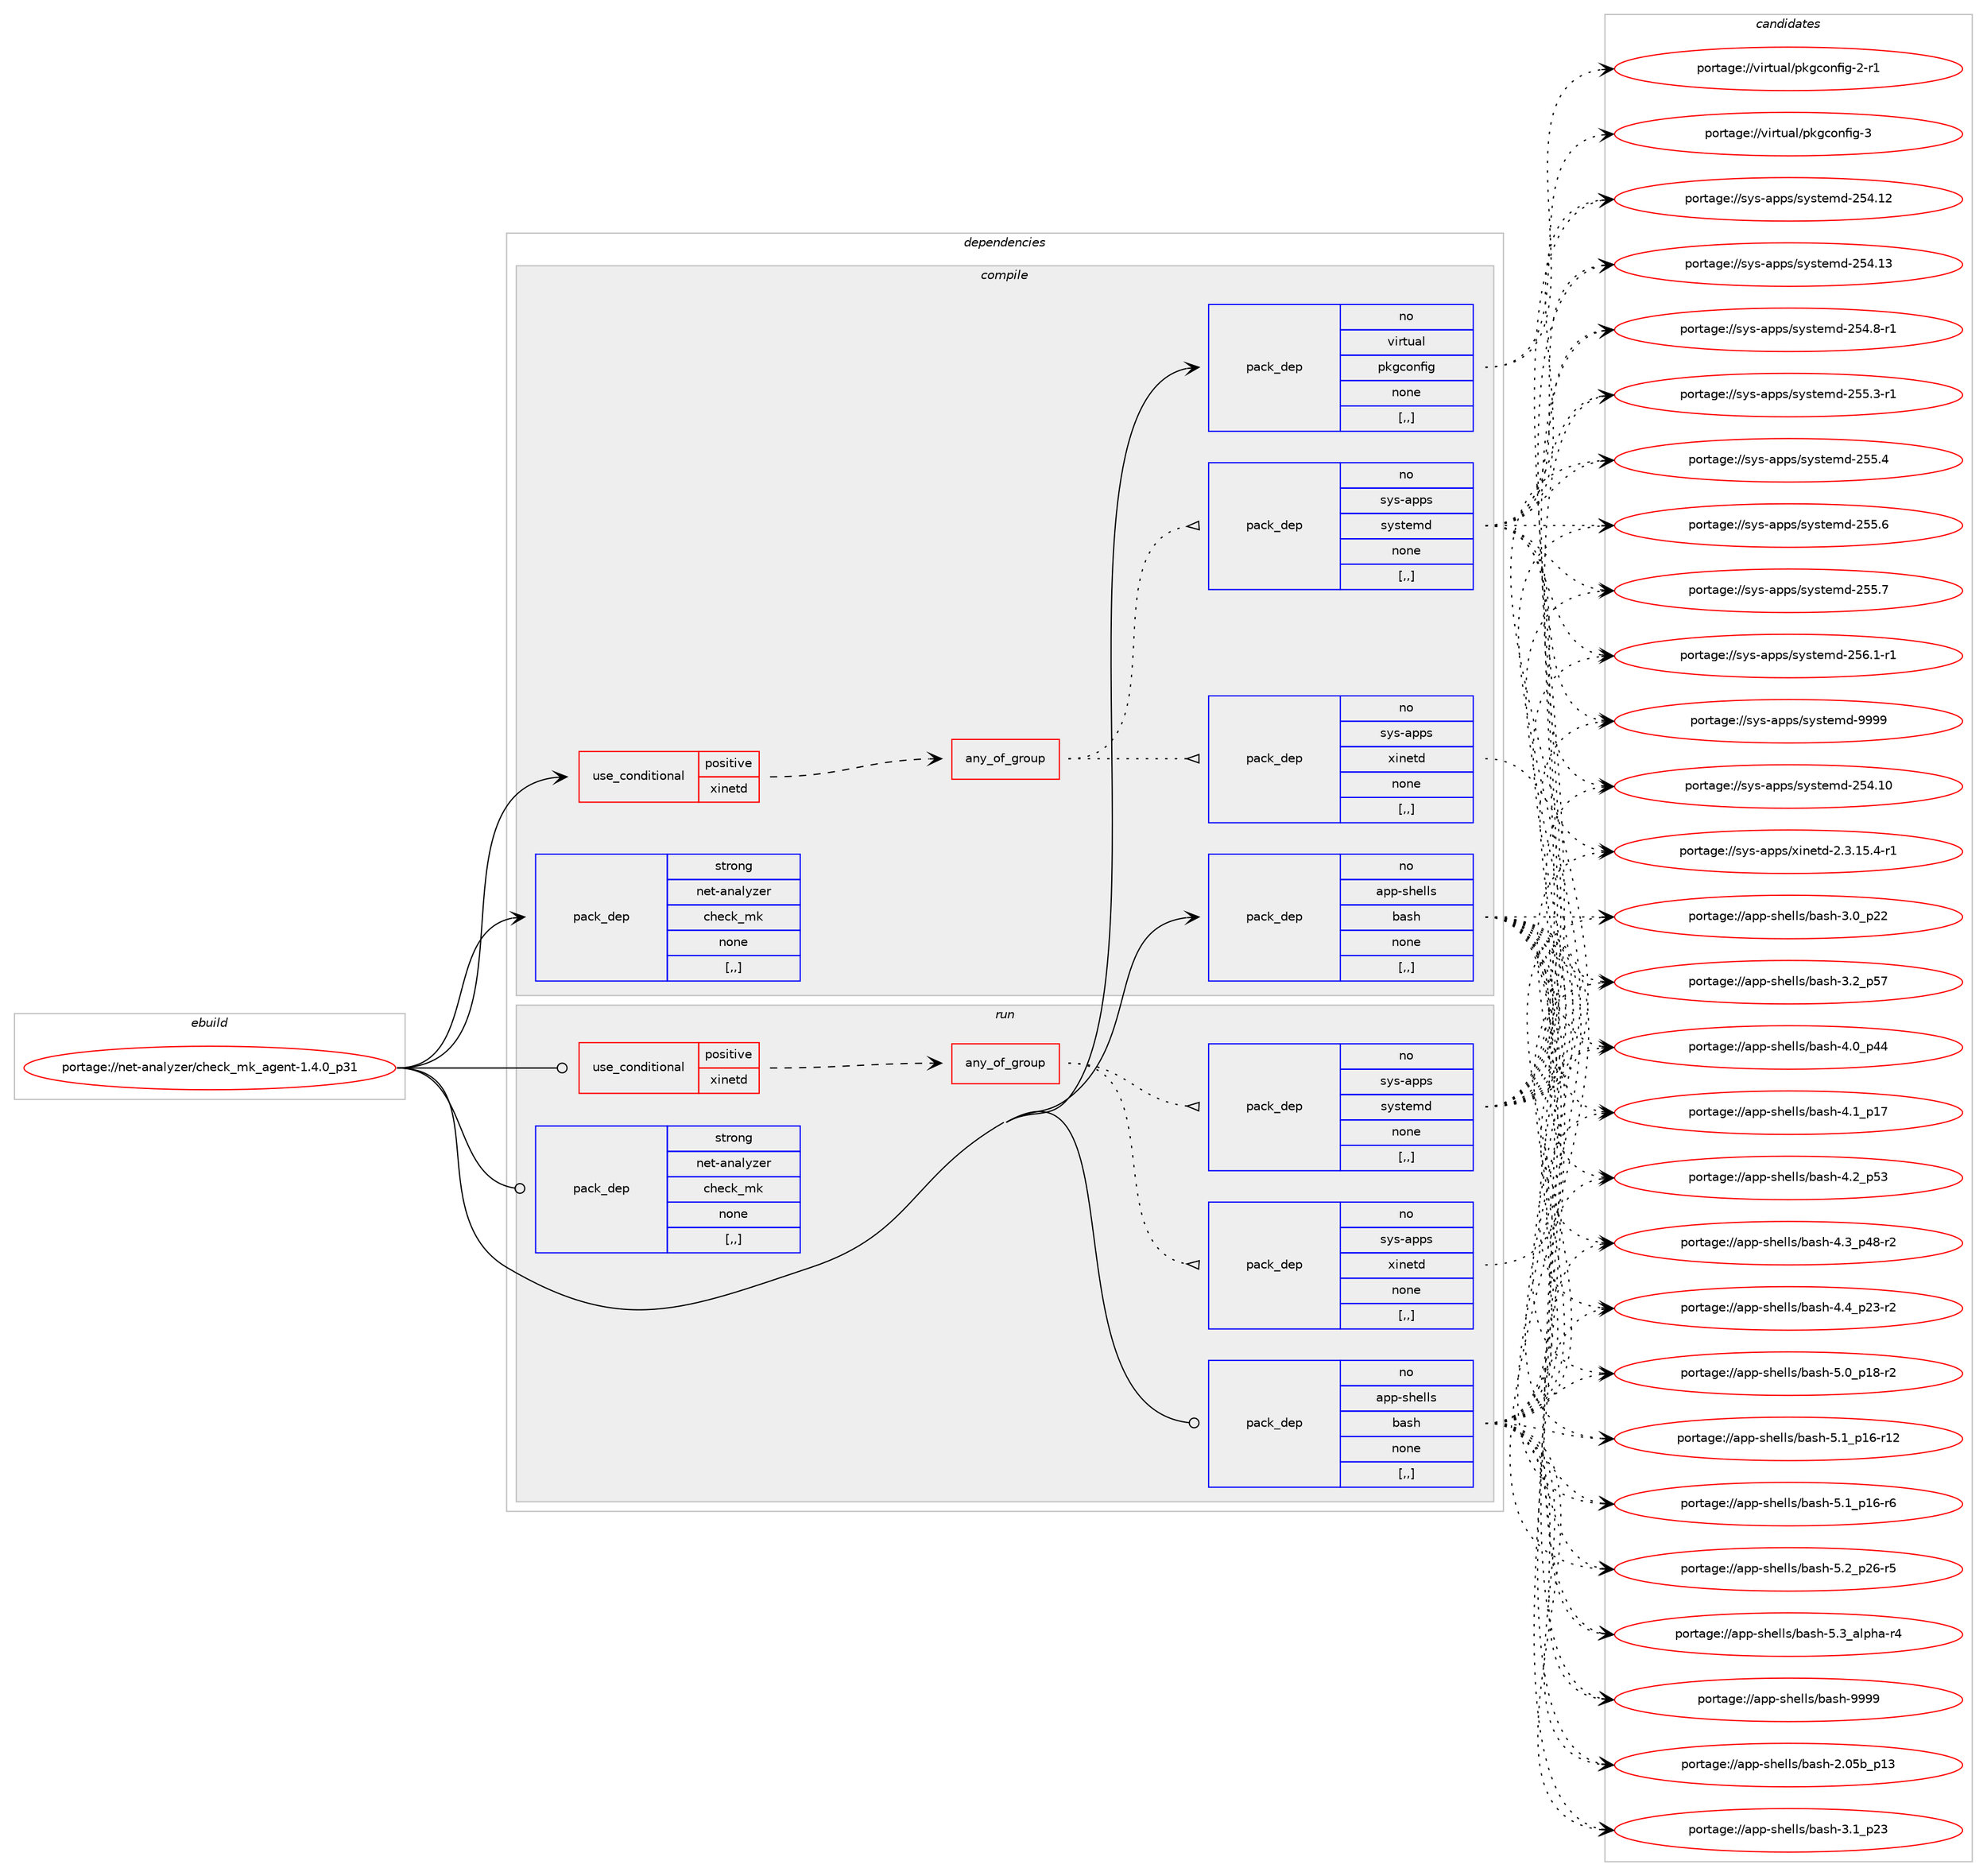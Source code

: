 digraph prolog {

# *************
# Graph options
# *************

newrank=true;
concentrate=true;
compound=true;
graph [rankdir=LR,fontname=Helvetica,fontsize=10,ranksep=1.5];#, ranksep=2.5, nodesep=0.2];
edge  [arrowhead=vee];
node  [fontname=Helvetica,fontsize=10];

# **********
# The ebuild
# **********

subgraph cluster_leftcol {
color=gray;
label=<<i>ebuild</i>>;
id [label="portage://net-analyzer/check_mk_agent-1.4.0_p31", color=red, width=4, href="../net-analyzer/check_mk_agent-1.4.0_p31.svg"];
}

# ****************
# The dependencies
# ****************

subgraph cluster_midcol {
color=gray;
label=<<i>dependencies</i>>;
subgraph cluster_compile {
fillcolor="#eeeeee";
style=filled;
label=<<i>compile</i>>;
subgraph cond84529 {
dependency328735 [label=<<TABLE BORDER="0" CELLBORDER="1" CELLSPACING="0" CELLPADDING="4"><TR><TD ROWSPAN="3" CELLPADDING="10">use_conditional</TD></TR><TR><TD>positive</TD></TR><TR><TD>xinetd</TD></TR></TABLE>>, shape=none, color=red];
subgraph any2325 {
dependency328736 [label=<<TABLE BORDER="0" CELLBORDER="1" CELLSPACING="0" CELLPADDING="4"><TR><TD CELLPADDING="10">any_of_group</TD></TR></TABLE>>, shape=none, color=red];subgraph pack241713 {
dependency328737 [label=<<TABLE BORDER="0" CELLBORDER="1" CELLSPACING="0" CELLPADDING="4" WIDTH="220"><TR><TD ROWSPAN="6" CELLPADDING="30">pack_dep</TD></TR><TR><TD WIDTH="110">no</TD></TR><TR><TD>sys-apps</TD></TR><TR><TD>xinetd</TD></TR><TR><TD>none</TD></TR><TR><TD>[,,]</TD></TR></TABLE>>, shape=none, color=blue];
}
dependency328736:e -> dependency328737:w [weight=20,style="dotted",arrowhead="oinv"];
subgraph pack241714 {
dependency328738 [label=<<TABLE BORDER="0" CELLBORDER="1" CELLSPACING="0" CELLPADDING="4" WIDTH="220"><TR><TD ROWSPAN="6" CELLPADDING="30">pack_dep</TD></TR><TR><TD WIDTH="110">no</TD></TR><TR><TD>sys-apps</TD></TR><TR><TD>systemd</TD></TR><TR><TD>none</TD></TR><TR><TD>[,,]</TD></TR></TABLE>>, shape=none, color=blue];
}
dependency328736:e -> dependency328738:w [weight=20,style="dotted",arrowhead="oinv"];
}
dependency328735:e -> dependency328736:w [weight=20,style="dashed",arrowhead="vee"];
}
id:e -> dependency328735:w [weight=20,style="solid",arrowhead="vee"];
subgraph pack241715 {
dependency328739 [label=<<TABLE BORDER="0" CELLBORDER="1" CELLSPACING="0" CELLPADDING="4" WIDTH="220"><TR><TD ROWSPAN="6" CELLPADDING="30">pack_dep</TD></TR><TR><TD WIDTH="110">no</TD></TR><TR><TD>app-shells</TD></TR><TR><TD>bash</TD></TR><TR><TD>none</TD></TR><TR><TD>[,,]</TD></TR></TABLE>>, shape=none, color=blue];
}
id:e -> dependency328739:w [weight=20,style="solid",arrowhead="vee"];
subgraph pack241716 {
dependency328740 [label=<<TABLE BORDER="0" CELLBORDER="1" CELLSPACING="0" CELLPADDING="4" WIDTH="220"><TR><TD ROWSPAN="6" CELLPADDING="30">pack_dep</TD></TR><TR><TD WIDTH="110">no</TD></TR><TR><TD>virtual</TD></TR><TR><TD>pkgconfig</TD></TR><TR><TD>none</TD></TR><TR><TD>[,,]</TD></TR></TABLE>>, shape=none, color=blue];
}
id:e -> dependency328740:w [weight=20,style="solid",arrowhead="vee"];
subgraph pack241717 {
dependency328741 [label=<<TABLE BORDER="0" CELLBORDER="1" CELLSPACING="0" CELLPADDING="4" WIDTH="220"><TR><TD ROWSPAN="6" CELLPADDING="30">pack_dep</TD></TR><TR><TD WIDTH="110">strong</TD></TR><TR><TD>net-analyzer</TD></TR><TR><TD>check_mk</TD></TR><TR><TD>none</TD></TR><TR><TD>[,,]</TD></TR></TABLE>>, shape=none, color=blue];
}
id:e -> dependency328741:w [weight=20,style="solid",arrowhead="vee"];
}
subgraph cluster_compileandrun {
fillcolor="#eeeeee";
style=filled;
label=<<i>compile and run</i>>;
}
subgraph cluster_run {
fillcolor="#eeeeee";
style=filled;
label=<<i>run</i>>;
subgraph cond84530 {
dependency328742 [label=<<TABLE BORDER="0" CELLBORDER="1" CELLSPACING="0" CELLPADDING="4"><TR><TD ROWSPAN="3" CELLPADDING="10">use_conditional</TD></TR><TR><TD>positive</TD></TR><TR><TD>xinetd</TD></TR></TABLE>>, shape=none, color=red];
subgraph any2326 {
dependency328743 [label=<<TABLE BORDER="0" CELLBORDER="1" CELLSPACING="0" CELLPADDING="4"><TR><TD CELLPADDING="10">any_of_group</TD></TR></TABLE>>, shape=none, color=red];subgraph pack241718 {
dependency328744 [label=<<TABLE BORDER="0" CELLBORDER="1" CELLSPACING="0" CELLPADDING="4" WIDTH="220"><TR><TD ROWSPAN="6" CELLPADDING="30">pack_dep</TD></TR><TR><TD WIDTH="110">no</TD></TR><TR><TD>sys-apps</TD></TR><TR><TD>xinetd</TD></TR><TR><TD>none</TD></TR><TR><TD>[,,]</TD></TR></TABLE>>, shape=none, color=blue];
}
dependency328743:e -> dependency328744:w [weight=20,style="dotted",arrowhead="oinv"];
subgraph pack241719 {
dependency328745 [label=<<TABLE BORDER="0" CELLBORDER="1" CELLSPACING="0" CELLPADDING="4" WIDTH="220"><TR><TD ROWSPAN="6" CELLPADDING="30">pack_dep</TD></TR><TR><TD WIDTH="110">no</TD></TR><TR><TD>sys-apps</TD></TR><TR><TD>systemd</TD></TR><TR><TD>none</TD></TR><TR><TD>[,,]</TD></TR></TABLE>>, shape=none, color=blue];
}
dependency328743:e -> dependency328745:w [weight=20,style="dotted",arrowhead="oinv"];
}
dependency328742:e -> dependency328743:w [weight=20,style="dashed",arrowhead="vee"];
}
id:e -> dependency328742:w [weight=20,style="solid",arrowhead="odot"];
subgraph pack241720 {
dependency328746 [label=<<TABLE BORDER="0" CELLBORDER="1" CELLSPACING="0" CELLPADDING="4" WIDTH="220"><TR><TD ROWSPAN="6" CELLPADDING="30">pack_dep</TD></TR><TR><TD WIDTH="110">no</TD></TR><TR><TD>app-shells</TD></TR><TR><TD>bash</TD></TR><TR><TD>none</TD></TR><TR><TD>[,,]</TD></TR></TABLE>>, shape=none, color=blue];
}
id:e -> dependency328746:w [weight=20,style="solid",arrowhead="odot"];
subgraph pack241721 {
dependency328747 [label=<<TABLE BORDER="0" CELLBORDER="1" CELLSPACING="0" CELLPADDING="4" WIDTH="220"><TR><TD ROWSPAN="6" CELLPADDING="30">pack_dep</TD></TR><TR><TD WIDTH="110">strong</TD></TR><TR><TD>net-analyzer</TD></TR><TR><TD>check_mk</TD></TR><TR><TD>none</TD></TR><TR><TD>[,,]</TD></TR></TABLE>>, shape=none, color=blue];
}
id:e -> dependency328747:w [weight=20,style="solid",arrowhead="odot"];
}
}

# **************
# The candidates
# **************

subgraph cluster_choices {
rank=same;
color=gray;
label=<<i>candidates</i>>;

subgraph choice241713 {
color=black;
nodesep=1;
choice1151211154597112112115471201051101011161004550465146495346524511449 [label="portage://sys-apps/xinetd-2.3.15.4-r1", color=red, width=4,href="../sys-apps/xinetd-2.3.15.4-r1.svg"];
dependency328737:e -> choice1151211154597112112115471201051101011161004550465146495346524511449:w [style=dotted,weight="100"];
}
subgraph choice241714 {
color=black;
nodesep=1;
choice11512111545971121121154711512111511610110910045505352464948 [label="portage://sys-apps/systemd-254.10", color=red, width=4,href="../sys-apps/systemd-254.10.svg"];
choice11512111545971121121154711512111511610110910045505352464950 [label="portage://sys-apps/systemd-254.12", color=red, width=4,href="../sys-apps/systemd-254.12.svg"];
choice11512111545971121121154711512111511610110910045505352464951 [label="portage://sys-apps/systemd-254.13", color=red, width=4,href="../sys-apps/systemd-254.13.svg"];
choice1151211154597112112115471151211151161011091004550535246564511449 [label="portage://sys-apps/systemd-254.8-r1", color=red, width=4,href="../sys-apps/systemd-254.8-r1.svg"];
choice1151211154597112112115471151211151161011091004550535346514511449 [label="portage://sys-apps/systemd-255.3-r1", color=red, width=4,href="../sys-apps/systemd-255.3-r1.svg"];
choice115121115459711211211547115121115116101109100455053534652 [label="portage://sys-apps/systemd-255.4", color=red, width=4,href="../sys-apps/systemd-255.4.svg"];
choice115121115459711211211547115121115116101109100455053534654 [label="portage://sys-apps/systemd-255.6", color=red, width=4,href="../sys-apps/systemd-255.6.svg"];
choice115121115459711211211547115121115116101109100455053534655 [label="portage://sys-apps/systemd-255.7", color=red, width=4,href="../sys-apps/systemd-255.7.svg"];
choice1151211154597112112115471151211151161011091004550535446494511449 [label="portage://sys-apps/systemd-256.1-r1", color=red, width=4,href="../sys-apps/systemd-256.1-r1.svg"];
choice1151211154597112112115471151211151161011091004557575757 [label="portage://sys-apps/systemd-9999", color=red, width=4,href="../sys-apps/systemd-9999.svg"];
dependency328738:e -> choice11512111545971121121154711512111511610110910045505352464948:w [style=dotted,weight="100"];
dependency328738:e -> choice11512111545971121121154711512111511610110910045505352464950:w [style=dotted,weight="100"];
dependency328738:e -> choice11512111545971121121154711512111511610110910045505352464951:w [style=dotted,weight="100"];
dependency328738:e -> choice1151211154597112112115471151211151161011091004550535246564511449:w [style=dotted,weight="100"];
dependency328738:e -> choice1151211154597112112115471151211151161011091004550535346514511449:w [style=dotted,weight="100"];
dependency328738:e -> choice115121115459711211211547115121115116101109100455053534652:w [style=dotted,weight="100"];
dependency328738:e -> choice115121115459711211211547115121115116101109100455053534654:w [style=dotted,weight="100"];
dependency328738:e -> choice115121115459711211211547115121115116101109100455053534655:w [style=dotted,weight="100"];
dependency328738:e -> choice1151211154597112112115471151211151161011091004550535446494511449:w [style=dotted,weight="100"];
dependency328738:e -> choice1151211154597112112115471151211151161011091004557575757:w [style=dotted,weight="100"];
}
subgraph choice241715 {
color=black;
nodesep=1;
choice9711211245115104101108108115479897115104455046485398951124951 [label="portage://app-shells/bash-2.05b_p13", color=red, width=4,href="../app-shells/bash-2.05b_p13.svg"];
choice971121124511510410110810811547989711510445514648951125050 [label="portage://app-shells/bash-3.0_p22", color=red, width=4,href="../app-shells/bash-3.0_p22.svg"];
choice971121124511510410110810811547989711510445514649951125051 [label="portage://app-shells/bash-3.1_p23", color=red, width=4,href="../app-shells/bash-3.1_p23.svg"];
choice971121124511510410110810811547989711510445514650951125355 [label="portage://app-shells/bash-3.2_p57", color=red, width=4,href="../app-shells/bash-3.2_p57.svg"];
choice971121124511510410110810811547989711510445524648951125252 [label="portage://app-shells/bash-4.0_p44", color=red, width=4,href="../app-shells/bash-4.0_p44.svg"];
choice971121124511510410110810811547989711510445524649951124955 [label="portage://app-shells/bash-4.1_p17", color=red, width=4,href="../app-shells/bash-4.1_p17.svg"];
choice971121124511510410110810811547989711510445524650951125351 [label="portage://app-shells/bash-4.2_p53", color=red, width=4,href="../app-shells/bash-4.2_p53.svg"];
choice9711211245115104101108108115479897115104455246519511252564511450 [label="portage://app-shells/bash-4.3_p48-r2", color=red, width=4,href="../app-shells/bash-4.3_p48-r2.svg"];
choice9711211245115104101108108115479897115104455246529511250514511450 [label="portage://app-shells/bash-4.4_p23-r2", color=red, width=4,href="../app-shells/bash-4.4_p23-r2.svg"];
choice9711211245115104101108108115479897115104455346489511249564511450 [label="portage://app-shells/bash-5.0_p18-r2", color=red, width=4,href="../app-shells/bash-5.0_p18-r2.svg"];
choice971121124511510410110810811547989711510445534649951124954451144950 [label="portage://app-shells/bash-5.1_p16-r12", color=red, width=4,href="../app-shells/bash-5.1_p16-r12.svg"];
choice9711211245115104101108108115479897115104455346499511249544511454 [label="portage://app-shells/bash-5.1_p16-r6", color=red, width=4,href="../app-shells/bash-5.1_p16-r6.svg"];
choice9711211245115104101108108115479897115104455346509511250544511453 [label="portage://app-shells/bash-5.2_p26-r5", color=red, width=4,href="../app-shells/bash-5.2_p26-r5.svg"];
choice9711211245115104101108108115479897115104455346519597108112104974511452 [label="portage://app-shells/bash-5.3_alpha-r4", color=red, width=4,href="../app-shells/bash-5.3_alpha-r4.svg"];
choice97112112451151041011081081154798971151044557575757 [label="portage://app-shells/bash-9999", color=red, width=4,href="../app-shells/bash-9999.svg"];
dependency328739:e -> choice9711211245115104101108108115479897115104455046485398951124951:w [style=dotted,weight="100"];
dependency328739:e -> choice971121124511510410110810811547989711510445514648951125050:w [style=dotted,weight="100"];
dependency328739:e -> choice971121124511510410110810811547989711510445514649951125051:w [style=dotted,weight="100"];
dependency328739:e -> choice971121124511510410110810811547989711510445514650951125355:w [style=dotted,weight="100"];
dependency328739:e -> choice971121124511510410110810811547989711510445524648951125252:w [style=dotted,weight="100"];
dependency328739:e -> choice971121124511510410110810811547989711510445524649951124955:w [style=dotted,weight="100"];
dependency328739:e -> choice971121124511510410110810811547989711510445524650951125351:w [style=dotted,weight="100"];
dependency328739:e -> choice9711211245115104101108108115479897115104455246519511252564511450:w [style=dotted,weight="100"];
dependency328739:e -> choice9711211245115104101108108115479897115104455246529511250514511450:w [style=dotted,weight="100"];
dependency328739:e -> choice9711211245115104101108108115479897115104455346489511249564511450:w [style=dotted,weight="100"];
dependency328739:e -> choice971121124511510410110810811547989711510445534649951124954451144950:w [style=dotted,weight="100"];
dependency328739:e -> choice9711211245115104101108108115479897115104455346499511249544511454:w [style=dotted,weight="100"];
dependency328739:e -> choice9711211245115104101108108115479897115104455346509511250544511453:w [style=dotted,weight="100"];
dependency328739:e -> choice9711211245115104101108108115479897115104455346519597108112104974511452:w [style=dotted,weight="100"];
dependency328739:e -> choice97112112451151041011081081154798971151044557575757:w [style=dotted,weight="100"];
}
subgraph choice241716 {
color=black;
nodesep=1;
choice11810511411611797108471121071039911111010210510345504511449 [label="portage://virtual/pkgconfig-2-r1", color=red, width=4,href="../virtual/pkgconfig-2-r1.svg"];
choice1181051141161179710847112107103991111101021051034551 [label="portage://virtual/pkgconfig-3", color=red, width=4,href="../virtual/pkgconfig-3.svg"];
dependency328740:e -> choice11810511411611797108471121071039911111010210510345504511449:w [style=dotted,weight="100"];
dependency328740:e -> choice1181051141161179710847112107103991111101021051034551:w [style=dotted,weight="100"];
}
subgraph choice241717 {
color=black;
nodesep=1;
}
subgraph choice241718 {
color=black;
nodesep=1;
choice1151211154597112112115471201051101011161004550465146495346524511449 [label="portage://sys-apps/xinetd-2.3.15.4-r1", color=red, width=4,href="../sys-apps/xinetd-2.3.15.4-r1.svg"];
dependency328744:e -> choice1151211154597112112115471201051101011161004550465146495346524511449:w [style=dotted,weight="100"];
}
subgraph choice241719 {
color=black;
nodesep=1;
choice11512111545971121121154711512111511610110910045505352464948 [label="portage://sys-apps/systemd-254.10", color=red, width=4,href="../sys-apps/systemd-254.10.svg"];
choice11512111545971121121154711512111511610110910045505352464950 [label="portage://sys-apps/systemd-254.12", color=red, width=4,href="../sys-apps/systemd-254.12.svg"];
choice11512111545971121121154711512111511610110910045505352464951 [label="portage://sys-apps/systemd-254.13", color=red, width=4,href="../sys-apps/systemd-254.13.svg"];
choice1151211154597112112115471151211151161011091004550535246564511449 [label="portage://sys-apps/systemd-254.8-r1", color=red, width=4,href="../sys-apps/systemd-254.8-r1.svg"];
choice1151211154597112112115471151211151161011091004550535346514511449 [label="portage://sys-apps/systemd-255.3-r1", color=red, width=4,href="../sys-apps/systemd-255.3-r1.svg"];
choice115121115459711211211547115121115116101109100455053534652 [label="portage://sys-apps/systemd-255.4", color=red, width=4,href="../sys-apps/systemd-255.4.svg"];
choice115121115459711211211547115121115116101109100455053534654 [label="portage://sys-apps/systemd-255.6", color=red, width=4,href="../sys-apps/systemd-255.6.svg"];
choice115121115459711211211547115121115116101109100455053534655 [label="portage://sys-apps/systemd-255.7", color=red, width=4,href="../sys-apps/systemd-255.7.svg"];
choice1151211154597112112115471151211151161011091004550535446494511449 [label="portage://sys-apps/systemd-256.1-r1", color=red, width=4,href="../sys-apps/systemd-256.1-r1.svg"];
choice1151211154597112112115471151211151161011091004557575757 [label="portage://sys-apps/systemd-9999", color=red, width=4,href="../sys-apps/systemd-9999.svg"];
dependency328745:e -> choice11512111545971121121154711512111511610110910045505352464948:w [style=dotted,weight="100"];
dependency328745:e -> choice11512111545971121121154711512111511610110910045505352464950:w [style=dotted,weight="100"];
dependency328745:e -> choice11512111545971121121154711512111511610110910045505352464951:w [style=dotted,weight="100"];
dependency328745:e -> choice1151211154597112112115471151211151161011091004550535246564511449:w [style=dotted,weight="100"];
dependency328745:e -> choice1151211154597112112115471151211151161011091004550535346514511449:w [style=dotted,weight="100"];
dependency328745:e -> choice115121115459711211211547115121115116101109100455053534652:w [style=dotted,weight="100"];
dependency328745:e -> choice115121115459711211211547115121115116101109100455053534654:w [style=dotted,weight="100"];
dependency328745:e -> choice115121115459711211211547115121115116101109100455053534655:w [style=dotted,weight="100"];
dependency328745:e -> choice1151211154597112112115471151211151161011091004550535446494511449:w [style=dotted,weight="100"];
dependency328745:e -> choice1151211154597112112115471151211151161011091004557575757:w [style=dotted,weight="100"];
}
subgraph choice241720 {
color=black;
nodesep=1;
choice9711211245115104101108108115479897115104455046485398951124951 [label="portage://app-shells/bash-2.05b_p13", color=red, width=4,href="../app-shells/bash-2.05b_p13.svg"];
choice971121124511510410110810811547989711510445514648951125050 [label="portage://app-shells/bash-3.0_p22", color=red, width=4,href="../app-shells/bash-3.0_p22.svg"];
choice971121124511510410110810811547989711510445514649951125051 [label="portage://app-shells/bash-3.1_p23", color=red, width=4,href="../app-shells/bash-3.1_p23.svg"];
choice971121124511510410110810811547989711510445514650951125355 [label="portage://app-shells/bash-3.2_p57", color=red, width=4,href="../app-shells/bash-3.2_p57.svg"];
choice971121124511510410110810811547989711510445524648951125252 [label="portage://app-shells/bash-4.0_p44", color=red, width=4,href="../app-shells/bash-4.0_p44.svg"];
choice971121124511510410110810811547989711510445524649951124955 [label="portage://app-shells/bash-4.1_p17", color=red, width=4,href="../app-shells/bash-4.1_p17.svg"];
choice971121124511510410110810811547989711510445524650951125351 [label="portage://app-shells/bash-4.2_p53", color=red, width=4,href="../app-shells/bash-4.2_p53.svg"];
choice9711211245115104101108108115479897115104455246519511252564511450 [label="portage://app-shells/bash-4.3_p48-r2", color=red, width=4,href="../app-shells/bash-4.3_p48-r2.svg"];
choice9711211245115104101108108115479897115104455246529511250514511450 [label="portage://app-shells/bash-4.4_p23-r2", color=red, width=4,href="../app-shells/bash-4.4_p23-r2.svg"];
choice9711211245115104101108108115479897115104455346489511249564511450 [label="portage://app-shells/bash-5.0_p18-r2", color=red, width=4,href="../app-shells/bash-5.0_p18-r2.svg"];
choice971121124511510410110810811547989711510445534649951124954451144950 [label="portage://app-shells/bash-5.1_p16-r12", color=red, width=4,href="../app-shells/bash-5.1_p16-r12.svg"];
choice9711211245115104101108108115479897115104455346499511249544511454 [label="portage://app-shells/bash-5.1_p16-r6", color=red, width=4,href="../app-shells/bash-5.1_p16-r6.svg"];
choice9711211245115104101108108115479897115104455346509511250544511453 [label="portage://app-shells/bash-5.2_p26-r5", color=red, width=4,href="../app-shells/bash-5.2_p26-r5.svg"];
choice9711211245115104101108108115479897115104455346519597108112104974511452 [label="portage://app-shells/bash-5.3_alpha-r4", color=red, width=4,href="../app-shells/bash-5.3_alpha-r4.svg"];
choice97112112451151041011081081154798971151044557575757 [label="portage://app-shells/bash-9999", color=red, width=4,href="../app-shells/bash-9999.svg"];
dependency328746:e -> choice9711211245115104101108108115479897115104455046485398951124951:w [style=dotted,weight="100"];
dependency328746:e -> choice971121124511510410110810811547989711510445514648951125050:w [style=dotted,weight="100"];
dependency328746:e -> choice971121124511510410110810811547989711510445514649951125051:w [style=dotted,weight="100"];
dependency328746:e -> choice971121124511510410110810811547989711510445514650951125355:w [style=dotted,weight="100"];
dependency328746:e -> choice971121124511510410110810811547989711510445524648951125252:w [style=dotted,weight="100"];
dependency328746:e -> choice971121124511510410110810811547989711510445524649951124955:w [style=dotted,weight="100"];
dependency328746:e -> choice971121124511510410110810811547989711510445524650951125351:w [style=dotted,weight="100"];
dependency328746:e -> choice9711211245115104101108108115479897115104455246519511252564511450:w [style=dotted,weight="100"];
dependency328746:e -> choice9711211245115104101108108115479897115104455246529511250514511450:w [style=dotted,weight="100"];
dependency328746:e -> choice9711211245115104101108108115479897115104455346489511249564511450:w [style=dotted,weight="100"];
dependency328746:e -> choice971121124511510410110810811547989711510445534649951124954451144950:w [style=dotted,weight="100"];
dependency328746:e -> choice9711211245115104101108108115479897115104455346499511249544511454:w [style=dotted,weight="100"];
dependency328746:e -> choice9711211245115104101108108115479897115104455346509511250544511453:w [style=dotted,weight="100"];
dependency328746:e -> choice9711211245115104101108108115479897115104455346519597108112104974511452:w [style=dotted,weight="100"];
dependency328746:e -> choice97112112451151041011081081154798971151044557575757:w [style=dotted,weight="100"];
}
subgraph choice241721 {
color=black;
nodesep=1;
}
}

}
